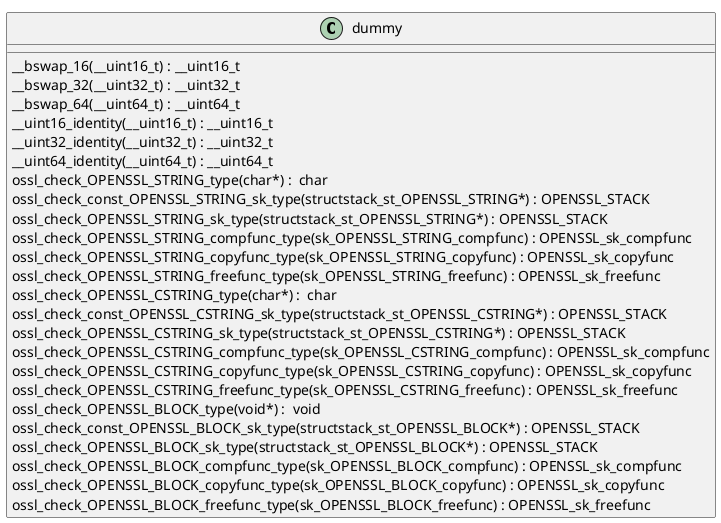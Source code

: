 @startuml
!pragma layout smetana
class dummy {
__bswap_16(__uint16_t) : __uint16_t [[[./../../.././qc/apps/lib/opt.c.html#327]]]
__bswap_32(__uint32_t) : __uint32_t [[[./../../.././qc/apps/lib/opt.c.html#342]]]
__bswap_64(__uint64_t) : __uint64_t [[[./../../.././qc/apps/lib/opt.c.html#352]]]
__uint16_identity(__uint16_t) : __uint16_t [[[./../../.././qc/apps/lib/opt.c.html#364]]]
__uint32_identity(__uint32_t) : __uint32_t [[[./../../.././qc/apps/lib/opt.c.html#370]]]
__uint64_identity(__uint64_t) : __uint64_t [[[./../../.././qc/apps/lib/opt.c.html#376]]]
ossl_check_OPENSSL_STRING_type(char*) :  char  [[[./../../.././qc/apps/lib/opt.c.html#979]]]
ossl_check_const_OPENSSL_STRING_sk_type(structstack_st_OPENSSL_STRING*) : OPENSSL_STACK [[[./../../.././qc/apps/lib/opt.c.html#979]]]
ossl_check_OPENSSL_STRING_sk_type(structstack_st_OPENSSL_STRING*) : OPENSSL_STACK [[[./../../.././qc/apps/lib/opt.c.html#979]]]
ossl_check_OPENSSL_STRING_compfunc_type(sk_OPENSSL_STRING_compfunc) : OPENSSL_sk_compfunc [[[./../../.././qc/apps/lib/opt.c.html#979]]]
ossl_check_OPENSSL_STRING_copyfunc_type(sk_OPENSSL_STRING_copyfunc) : OPENSSL_sk_copyfunc [[[./../../.././qc/apps/lib/opt.c.html#979]]]
ossl_check_OPENSSL_STRING_freefunc_type(sk_OPENSSL_STRING_freefunc) : OPENSSL_sk_freefunc [[[./../../.././qc/apps/lib/opt.c.html#979]]]
ossl_check_OPENSSL_CSTRING_type(char*) :  char  [[[./../../.././qc/apps/lib/opt.c.html#981]]]
ossl_check_const_OPENSSL_CSTRING_sk_type(structstack_st_OPENSSL_CSTRING*) : OPENSSL_STACK [[[./../../.././qc/apps/lib/opt.c.html#981]]]
ossl_check_OPENSSL_CSTRING_sk_type(structstack_st_OPENSSL_CSTRING*) : OPENSSL_STACK [[[./../../.././qc/apps/lib/opt.c.html#981]]]
ossl_check_OPENSSL_CSTRING_compfunc_type(sk_OPENSSL_CSTRING_compfunc) : OPENSSL_sk_compfunc [[[./../../.././qc/apps/lib/opt.c.html#981]]]
ossl_check_OPENSSL_CSTRING_copyfunc_type(sk_OPENSSL_CSTRING_copyfunc) : OPENSSL_sk_copyfunc [[[./../../.././qc/apps/lib/opt.c.html#981]]]
ossl_check_OPENSSL_CSTRING_freefunc_type(sk_OPENSSL_CSTRING_freefunc) : OPENSSL_sk_freefunc [[[./../../.././qc/apps/lib/opt.c.html#981]]]
ossl_check_OPENSSL_BLOCK_type(void*) :  void  [[[./../../.././qc/apps/lib/opt.c.html#984]]]
ossl_check_const_OPENSSL_BLOCK_sk_type(structstack_st_OPENSSL_BLOCK*) : OPENSSL_STACK [[[./../../.././qc/apps/lib/opt.c.html#984]]]
ossl_check_OPENSSL_BLOCK_sk_type(structstack_st_OPENSSL_BLOCK*) : OPENSSL_STACK [[[./../../.././qc/apps/lib/opt.c.html#984]]]
ossl_check_OPENSSL_BLOCK_compfunc_type(sk_OPENSSL_BLOCK_compfunc) : OPENSSL_sk_compfunc [[[./../../.././qc/apps/lib/opt.c.html#984]]]
ossl_check_OPENSSL_BLOCK_copyfunc_type(sk_OPENSSL_BLOCK_copyfunc) : OPENSSL_sk_copyfunc [[[./../../.././qc/apps/lib/opt.c.html#984]]]
ossl_check_OPENSSL_BLOCK_freefunc_type(sk_OPENSSL_BLOCK_freefunc) : OPENSSL_sk_freefunc [[[./../../.././qc/apps/lib/opt.c.html#984]]]
} 
@enduml
